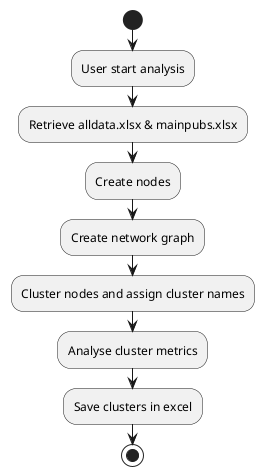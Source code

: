 @startuml

start
:User start analysis;

:Retrieve alldata.xlsx & mainpubs.xlsx;

:Create nodes;

:Create network graph;

:Cluster nodes and assign cluster names;

:Analyse cluster metrics;

:Save clusters in excel;

stop
@enduml